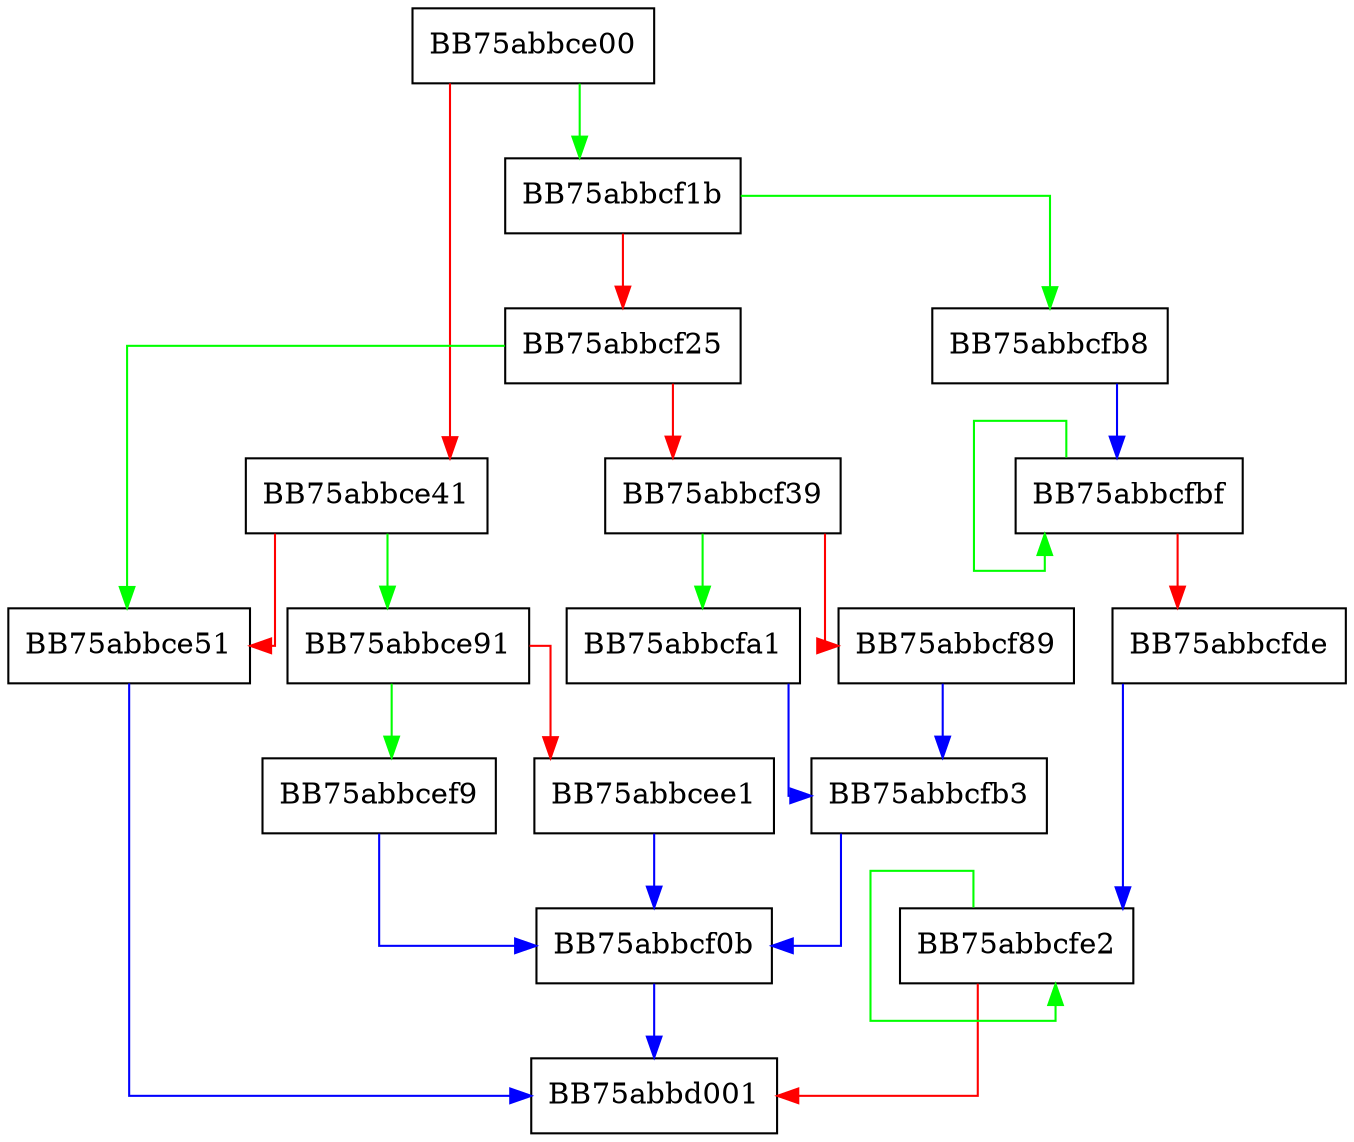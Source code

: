 digraph SSE4_phaddw {
  node [shape="box"];
  graph [splines=ortho];
  BB75abbce00 -> BB75abbcf1b [color="green"];
  BB75abbce00 -> BB75abbce41 [color="red"];
  BB75abbce41 -> BB75abbce91 [color="green"];
  BB75abbce41 -> BB75abbce51 [color="red"];
  BB75abbce51 -> BB75abbd001 [color="blue"];
  BB75abbce91 -> BB75abbcef9 [color="green"];
  BB75abbce91 -> BB75abbcee1 [color="red"];
  BB75abbcee1 -> BB75abbcf0b [color="blue"];
  BB75abbcef9 -> BB75abbcf0b [color="blue"];
  BB75abbcf0b -> BB75abbd001 [color="blue"];
  BB75abbcf1b -> BB75abbcfb8 [color="green"];
  BB75abbcf1b -> BB75abbcf25 [color="red"];
  BB75abbcf25 -> BB75abbce51 [color="green"];
  BB75abbcf25 -> BB75abbcf39 [color="red"];
  BB75abbcf39 -> BB75abbcfa1 [color="green"];
  BB75abbcf39 -> BB75abbcf89 [color="red"];
  BB75abbcf89 -> BB75abbcfb3 [color="blue"];
  BB75abbcfa1 -> BB75abbcfb3 [color="blue"];
  BB75abbcfb3 -> BB75abbcf0b [color="blue"];
  BB75abbcfb8 -> BB75abbcfbf [color="blue"];
  BB75abbcfbf -> BB75abbcfbf [color="green"];
  BB75abbcfbf -> BB75abbcfde [color="red"];
  BB75abbcfde -> BB75abbcfe2 [color="blue"];
  BB75abbcfe2 -> BB75abbcfe2 [color="green"];
  BB75abbcfe2 -> BB75abbd001 [color="red"];
}
